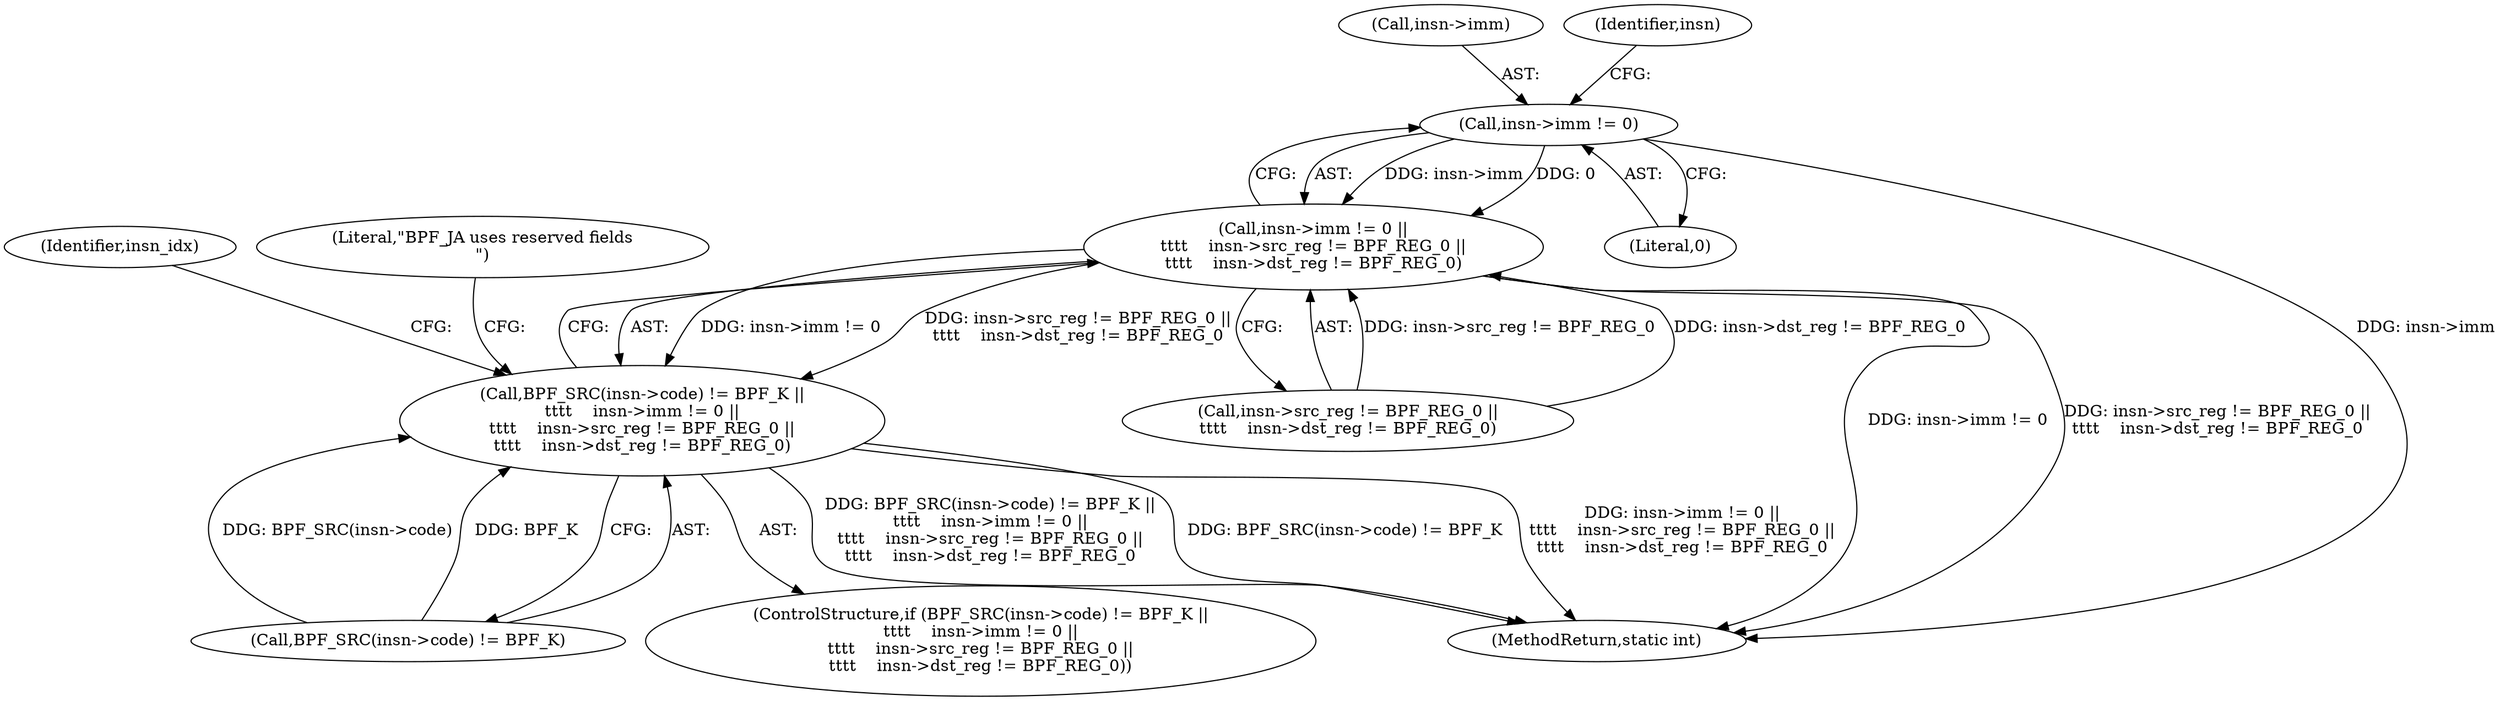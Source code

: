 digraph "0_linux_0d0e57697f162da4aa218b5feafe614fb666db07@pointer" {
"1000650" [label="(Call,insn->imm != 0)"];
"1000649" [label="(Call,insn->imm != 0 ||\n\t\t\t\t    insn->src_reg != BPF_REG_0 ||\n\t\t\t\t    insn->dst_reg != BPF_REG_0)"];
"1000642" [label="(Call,BPF_SRC(insn->code) != BPF_K ||\n\t\t\t\t    insn->imm != 0 ||\n\t\t\t\t    insn->src_reg != BPF_REG_0 ||\n\t\t\t\t    insn->dst_reg != BPF_REG_0)"];
"1000654" [label="(Literal,0)"];
"1000642" [label="(Call,BPF_SRC(insn->code) != BPF_K ||\n\t\t\t\t    insn->imm != 0 ||\n\t\t\t\t    insn->src_reg != BPF_REG_0 ||\n\t\t\t\t    insn->dst_reg != BPF_REG_0)"];
"1000655" [label="(Call,insn->src_reg != BPF_REG_0 ||\n\t\t\t\t    insn->dst_reg != BPF_REG_0)"];
"1000650" [label="(Call,insn->imm != 0)"];
"1000649" [label="(Call,insn->imm != 0 ||\n\t\t\t\t    insn->src_reg != BPF_REG_0 ||\n\t\t\t\t    insn->dst_reg != BPF_REG_0)"];
"1000641" [label="(ControlStructure,if (BPF_SRC(insn->code) != BPF_K ||\n\t\t\t\t    insn->imm != 0 ||\n\t\t\t\t    insn->src_reg != BPF_REG_0 ||\n\t\t\t\t    insn->dst_reg != BPF_REG_0))"];
"1000651" [label="(Call,insn->imm)"];
"1000658" [label="(Identifier,insn)"];
"1000831" [label="(MethodReturn,static int)"];
"1000643" [label="(Call,BPF_SRC(insn->code) != BPF_K)"];
"1000668" [label="(Literal,\"BPF_JA uses reserved fields\n\")"];
"1000673" [label="(Identifier,insn_idx)"];
"1000650" -> "1000649"  [label="AST: "];
"1000650" -> "1000654"  [label="CFG: "];
"1000651" -> "1000650"  [label="AST: "];
"1000654" -> "1000650"  [label="AST: "];
"1000658" -> "1000650"  [label="CFG: "];
"1000649" -> "1000650"  [label="CFG: "];
"1000650" -> "1000831"  [label="DDG: insn->imm"];
"1000650" -> "1000649"  [label="DDG: insn->imm"];
"1000650" -> "1000649"  [label="DDG: 0"];
"1000649" -> "1000642"  [label="AST: "];
"1000649" -> "1000655"  [label="CFG: "];
"1000655" -> "1000649"  [label="AST: "];
"1000642" -> "1000649"  [label="CFG: "];
"1000649" -> "1000831"  [label="DDG: insn->imm != 0"];
"1000649" -> "1000831"  [label="DDG: insn->src_reg != BPF_REG_0 ||\n\t\t\t\t    insn->dst_reg != BPF_REG_0"];
"1000649" -> "1000642"  [label="DDG: insn->imm != 0"];
"1000649" -> "1000642"  [label="DDG: insn->src_reg != BPF_REG_0 ||\n\t\t\t\t    insn->dst_reg != BPF_REG_0"];
"1000655" -> "1000649"  [label="DDG: insn->src_reg != BPF_REG_0"];
"1000655" -> "1000649"  [label="DDG: insn->dst_reg != BPF_REG_0"];
"1000642" -> "1000641"  [label="AST: "];
"1000642" -> "1000643"  [label="CFG: "];
"1000643" -> "1000642"  [label="AST: "];
"1000668" -> "1000642"  [label="CFG: "];
"1000673" -> "1000642"  [label="CFG: "];
"1000642" -> "1000831"  [label="DDG: BPF_SRC(insn->code) != BPF_K"];
"1000642" -> "1000831"  [label="DDG: insn->imm != 0 ||\n\t\t\t\t    insn->src_reg != BPF_REG_0 ||\n\t\t\t\t    insn->dst_reg != BPF_REG_0"];
"1000642" -> "1000831"  [label="DDG: BPF_SRC(insn->code) != BPF_K ||\n\t\t\t\t    insn->imm != 0 ||\n\t\t\t\t    insn->src_reg != BPF_REG_0 ||\n\t\t\t\t    insn->dst_reg != BPF_REG_0"];
"1000643" -> "1000642"  [label="DDG: BPF_SRC(insn->code)"];
"1000643" -> "1000642"  [label="DDG: BPF_K"];
}
